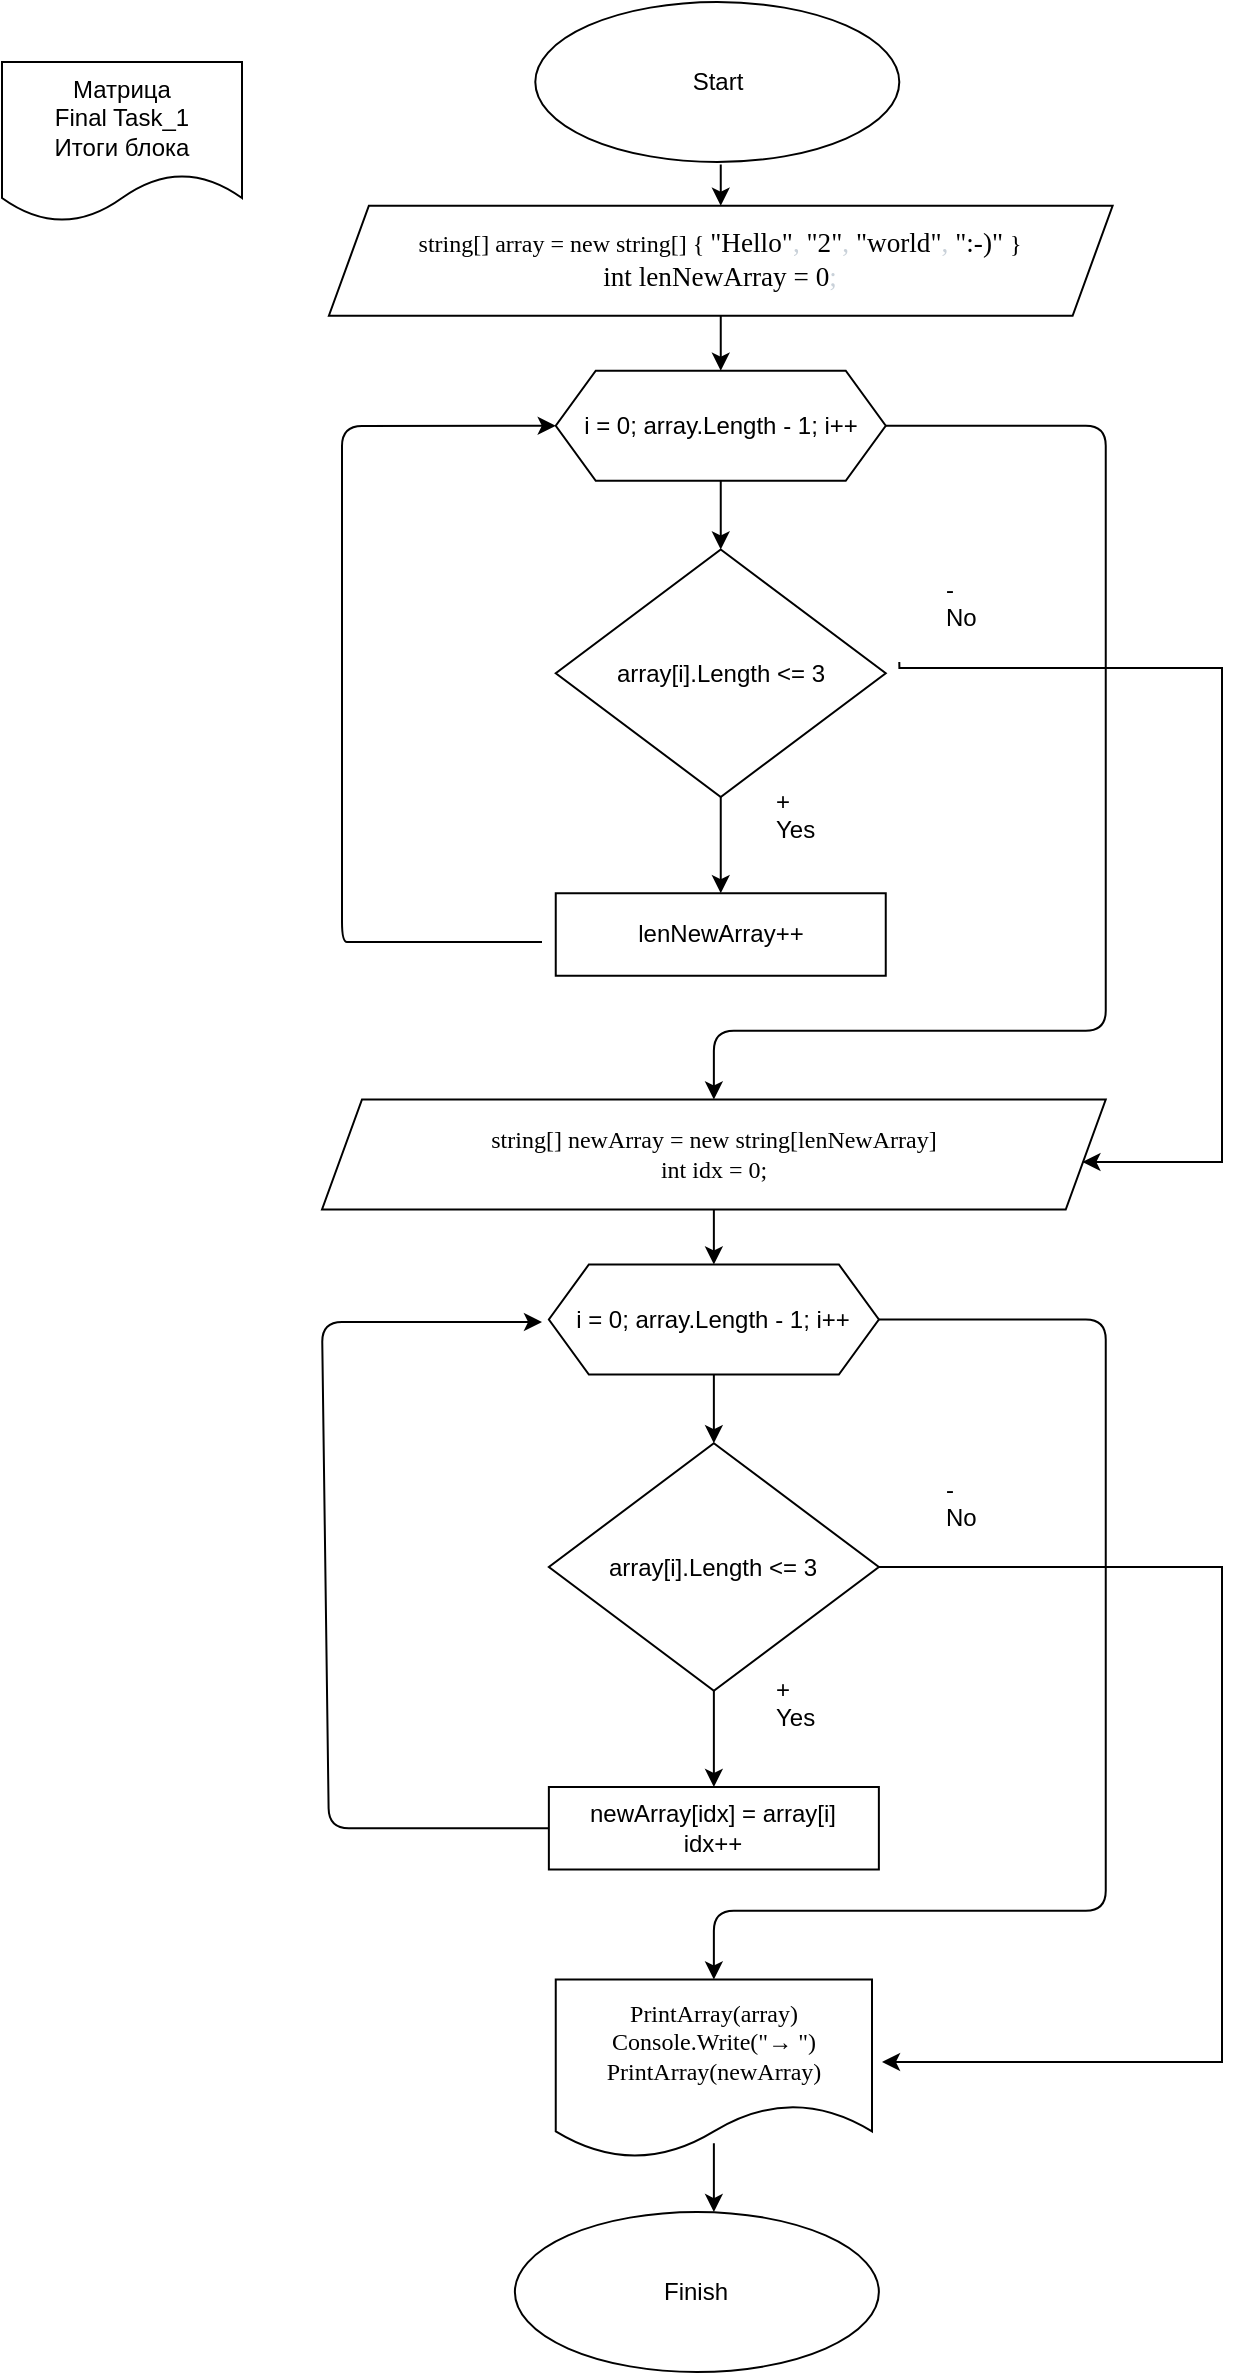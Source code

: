 <mxfile version="20.2.3" type="device"><diagram id="P3vPz6eDhAvXTN__aF68" name="Страница 1"><mxGraphModel dx="2631" dy="1756" grid="1" gridSize="10" guides="1" tooltips="1" connect="1" arrows="1" fold="1" page="1" pageScale="1" pageWidth="827" pageHeight="1169" math="0" shadow="0"><root><mxCell id="0"/><mxCell id="1" parent="0"/><mxCell id="36" value="" style="group" parent="1" vertex="1" connectable="0"><mxGeometry x="-1450" y="10" width="395.31" height="1145" as="geometry"/></mxCell><mxCell id="3" value="string[] array = new string[] {&amp;nbsp;&lt;span class=&quot;pl-s&quot; style=&quot;font-family: , , &amp;#34;sf mono&amp;#34; , &amp;#34;menlo&amp;#34; , &amp;#34;consolas&amp;#34; , &amp;#34;liberation mono&amp;#34; , monospace ; font-size: 13.6px ; box-sizing: border-box&quot;&gt;&lt;span class=&quot;pl-pds&quot; style=&quot;box-sizing: border-box&quot;&gt;&quot;&lt;/span&gt;Hello&lt;span class=&quot;pl-pds&quot; style=&quot;box-sizing: border-box&quot;&gt;&quot;&lt;/span&gt;&lt;/span&gt;&lt;span style=&quot;color: rgb(201 , 209 , 217) ; font-family: , , &amp;#34;sf mono&amp;#34; , &amp;#34;menlo&amp;#34; , &amp;#34;consolas&amp;#34; , &amp;#34;liberation mono&amp;#34; , monospace ; font-size: 13.6px&quot;&gt;, &lt;/span&gt;&lt;span class=&quot;pl-s&quot; style=&quot;font-family: , , &amp;#34;sf mono&amp;#34; , &amp;#34;menlo&amp;#34; , &amp;#34;consolas&amp;#34; , &amp;#34;liberation mono&amp;#34; , monospace ; font-size: 13.6px ; box-sizing: border-box&quot;&gt;&lt;span class=&quot;pl-pds&quot; style=&quot;box-sizing: border-box&quot;&gt;&quot;&lt;/span&gt;2&lt;span class=&quot;pl-pds&quot; style=&quot;box-sizing: border-box&quot;&gt;&quot;&lt;/span&gt;&lt;/span&gt;&lt;span style=&quot;color: rgb(201 , 209 , 217) ; font-family: , , &amp;#34;sf mono&amp;#34; , &amp;#34;menlo&amp;#34; , &amp;#34;consolas&amp;#34; , &amp;#34;liberation mono&amp;#34; , monospace ; font-size: 13.6px&quot;&gt;, &lt;/span&gt;&lt;span class=&quot;pl-s&quot; style=&quot;font-family: , , &amp;#34;sf mono&amp;#34; , &amp;#34;menlo&amp;#34; , &amp;#34;consolas&amp;#34; , &amp;#34;liberation mono&amp;#34; , monospace ; font-size: 13.6px ; box-sizing: border-box&quot;&gt;&lt;span class=&quot;pl-pds&quot; style=&quot;box-sizing: border-box&quot;&gt;&quot;&lt;/span&gt;world&lt;span class=&quot;pl-pds&quot; style=&quot;box-sizing: border-box&quot;&gt;&quot;&lt;/span&gt;&lt;/span&gt;&lt;span style=&quot;color: rgb(201 , 209 , 217) ; font-family: , , &amp;#34;sf mono&amp;#34; , &amp;#34;menlo&amp;#34; , &amp;#34;consolas&amp;#34; , &amp;#34;liberation mono&amp;#34; , monospace ; font-size: 13.6px&quot;&gt;, &lt;/span&gt;&lt;span class=&quot;pl-s&quot; style=&quot;font-family: , , &amp;#34;sf mono&amp;#34; , &amp;#34;menlo&amp;#34; , &amp;#34;consolas&amp;#34; , &amp;#34;liberation mono&amp;#34; , monospace ; font-size: 13.6px ; box-sizing: border-box&quot;&gt;&lt;span class=&quot;pl-pds&quot; style=&quot;box-sizing: border-box&quot;&gt;&quot;&lt;/span&gt;:-)&lt;span class=&quot;pl-pds&quot; style=&quot;box-sizing: border-box&quot;&gt;&quot;&amp;nbsp;&lt;/span&gt;&lt;/span&gt;&lt;span&gt;}&lt;br&gt;&lt;/span&gt;&lt;span class=&quot;pl-k&quot; style=&quot;font-family: , , &amp;#34;sf mono&amp;#34; , &amp;#34;menlo&amp;#34; , &amp;#34;consolas&amp;#34; , &amp;#34;liberation mono&amp;#34; , monospace ; font-size: 13.6px ; box-sizing: border-box&quot;&gt;int&lt;/span&gt;&lt;span style=&quot;color: rgb(201 , 209 , 217) ; font-family: , , &amp;#34;sf mono&amp;#34; , &amp;#34;menlo&amp;#34; , &amp;#34;consolas&amp;#34; , &amp;#34;liberation mono&amp;#34; , monospace ; font-size: 13.6px&quot;&gt; &lt;/span&gt;&lt;span class=&quot;pl-en&quot; style=&quot;font-family: , , &amp;#34;sf mono&amp;#34; , &amp;#34;menlo&amp;#34; , &amp;#34;consolas&amp;#34; , &amp;#34;liberation mono&amp;#34; , monospace ; font-size: 13.6px ; box-sizing: border-box&quot;&gt;lenNewArray&lt;/span&gt;&lt;span style=&quot;color: rgb(201 , 209 , 217) ; font-family: , , &amp;#34;sf mono&amp;#34; , &amp;#34;menlo&amp;#34; , &amp;#34;consolas&amp;#34; , &amp;#34;liberation mono&amp;#34; , monospace ; font-size: 13.6px&quot;&gt; &lt;/span&gt;&lt;span class=&quot;pl-k&quot; style=&quot;font-family: , , &amp;#34;sf mono&amp;#34; , &amp;#34;menlo&amp;#34; , &amp;#34;consolas&amp;#34; , &amp;#34;liberation mono&amp;#34; , monospace ; font-size: 13.6px ; box-sizing: border-box&quot;&gt;=&lt;/span&gt;&lt;span style=&quot;color: rgb(201 , 209 , 217) ; font-family: , , &amp;#34;sf mono&amp;#34; , &amp;#34;menlo&amp;#34; , &amp;#34;consolas&amp;#34; , &amp;#34;liberation mono&amp;#34; , monospace ; font-size: 13.6px&quot;&gt; &lt;/span&gt;&lt;span class=&quot;pl-c1&quot; style=&quot;font-family: , , &amp;#34;sf mono&amp;#34; , &amp;#34;menlo&amp;#34; , &amp;#34;consolas&amp;#34; , &amp;#34;liberation mono&amp;#34; , monospace ; font-size: 13.6px ; box-sizing: border-box&quot;&gt;0&lt;/span&gt;&lt;span style=&quot;color: rgb(201 , 209 , 217) ; font-family: , , &amp;#34;sf mono&amp;#34; , &amp;#34;menlo&amp;#34; , &amp;#34;consolas&amp;#34; , &amp;#34;liberation mono&amp;#34; , monospace ; font-size: 13.6px&quot;&gt;;&lt;/span&gt;&lt;span&gt;&lt;br&gt;&lt;/span&gt;" style="shape=parallelogram;perimeter=parallelogramPerimeter;whiteSpace=wrap;html=1;fixedSize=1;fontFamily=Lucida Console;" parent="36" vertex="1"><mxGeometry x="3.437" y="61.875" width="391.873" height="55.0" as="geometry"/></mxCell><mxCell id="9" value="" style="edgeStyle=none;html=1;" parent="36" target="3" edge="1"><mxGeometry relative="1" as="geometry"><mxPoint x="199.374" y="41.25" as="sourcePoint"/></mxGeometry></mxCell><mxCell id="7" value="PrintArray(array) Console.Write(&quot;→ &quot;) PrintArray(newArray)" style="shape=document;whiteSpace=wrap;html=1;boundedLbl=1;fontFamily=Lucida Console;" parent="36" vertex="1"><mxGeometry x="116.874" y="948.75" width="158.124" height="89.375" as="geometry"/></mxCell><mxCell id="10" value="i = 0; array.Length - 1; i++" style="shape=hexagon;perimeter=hexagonPerimeter2;whiteSpace=wrap;html=1;fixedSize=1;" parent="36" vertex="1"><mxGeometry x="116.874" y="144.375" width="164.999" height="55.0" as="geometry"/></mxCell><mxCell id="20" value="" style="edgeStyle=none;html=1;" parent="36" source="3" target="10" edge="1"><mxGeometry relative="1" as="geometry"/></mxCell><mxCell id="13" value="array[i].Length &amp;lt;= 3" style="rhombus;whiteSpace=wrap;html=1;" parent="36" vertex="1"><mxGeometry x="116.874" y="233.75" width="164.999" height="123.75" as="geometry"/></mxCell><mxCell id="14" value="" style="edgeStyle=none;html=1;" parent="36" source="10" target="13" edge="1"><mxGeometry relative="1" as="geometry"/></mxCell><mxCell id="17" value="lenNewArray++" style="whiteSpace=wrap;html=1;" parent="36" vertex="1"><mxGeometry x="116.874" y="405.625" width="164.999" height="41.25" as="geometry"/></mxCell><mxCell id="18" value="" style="edgeStyle=none;html=1;" parent="36" source="13" target="17" edge="1"><mxGeometry relative="1" as="geometry"/></mxCell><mxCell id="34" style="edgeStyle=none;html=1;entryX=0.5;entryY=0;entryDx=0;entryDy=0;" parent="36" source="23" target="7" edge="1"><mxGeometry relative="1" as="geometry"><Array as="points"><mxPoint x="391.873" y="618.75"/><mxPoint x="391.873" y="914.375"/><mxPoint x="195.936" y="914.375"/></Array></mxGeometry></mxCell><mxCell id="23" value="i = 0; array.Length - 1; i++" style="shape=hexagon;perimeter=hexagonPerimeter2;whiteSpace=wrap;html=1;fixedSize=1;" parent="36" vertex="1"><mxGeometry x="113.437" y="591.25" width="164.999" height="55.0" as="geometry"/></mxCell><mxCell id="25" value="array[i].Length &amp;lt;= 3" style="rhombus;whiteSpace=wrap;html=1;" parent="36" vertex="1"><mxGeometry x="113.437" y="680.625" width="164.999" height="123.75" as="geometry"/></mxCell><mxCell id="22" value="" style="edgeStyle=none;html=1;" parent="36" source="23" target="25" edge="1"><mxGeometry relative="1" as="geometry"/></mxCell><mxCell id="27" style="edgeStyle=none;html=1;" parent="36" source="28" edge="1"><mxGeometry relative="1" as="geometry"><mxPoint x="110" y="620" as="targetPoint"/><Array as="points"><mxPoint x="3.437" y="873.125"/><mxPoint y="620"/></Array></mxGeometry></mxCell><mxCell id="28" value="newArray[idx] = array[i]&lt;br&gt;idx++" style="whiteSpace=wrap;html=1;" parent="36" vertex="1"><mxGeometry x="113.437" y="852.5" width="164.999" height="41.25" as="geometry"/></mxCell><mxCell id="30" value="" style="edgeStyle=none;html=1;entryX=0.5;entryY=0;entryDx=0;entryDy=0;exitX=0.5;exitY=1;exitDx=0;exitDy=0;" parent="36" source="25" target="28" edge="1"><mxGeometry relative="1" as="geometry"><mxPoint x="154.687" y="825.0" as="sourcePoint"/><mxPoint x="147.812" y="831.875" as="targetPoint"/></mxGeometry></mxCell><mxCell id="33" value="" style="edgeStyle=none;html=1;" parent="36" source="32" target="23" edge="1"><mxGeometry relative="1" as="geometry"/></mxCell><mxCell id="32" value="&lt;span&gt;string[] newArray = new string[lenNewArray]&lt;br&gt;int idx = 0;&lt;br&gt;&lt;/span&gt;" style="shape=parallelogram;perimeter=parallelogramPerimeter;whiteSpace=wrap;html=1;fixedSize=1;fontFamily=Lucida Console;" parent="36" vertex="1"><mxGeometry y="508.75" width="391.873" height="55.0" as="geometry"/></mxCell><mxCell id="31" style="edgeStyle=none;html=1;entryX=0.5;entryY=0;entryDx=0;entryDy=0;" parent="36" source="10" target="32" edge="1"><mxGeometry relative="1" as="geometry"><mxPoint x="89.374" y="488.125" as="targetPoint"/><Array as="points"><mxPoint x="391.873" y="171.875"/><mxPoint x="391.873" y="474.375"/><mxPoint x="195.936" y="474.375"/></Array></mxGeometry></mxCell><mxCell id="ap7DOQy4OodFEjSR70lX-39" value="Finish" style="ellipse;whiteSpace=wrap;html=1;" vertex="1" parent="36"><mxGeometry x="96.44" y="1065" width="182" height="80" as="geometry"/></mxCell><mxCell id="ap7DOQy4OodFEjSR70lX-41" value="" style="edgeStyle=none;html=1;" edge="1" parent="36"><mxGeometry relative="1" as="geometry"><mxPoint x="195.94" y="1030.63" as="sourcePoint"/><mxPoint x="195.94" y="1065.005" as="targetPoint"/></mxGeometry></mxCell><mxCell id="ap7DOQy4OodFEjSR70lX-76" value="+&#13;&#10;Yes" style="text;whiteSpace=wrap;html=1;" vertex="1" parent="36"><mxGeometry x="225" y="346" width="50" height="50" as="geometry"/></mxCell><mxCell id="ap7DOQy4OodFEjSR70lX-80" value="+&#13;&#10;Yes" style="text;whiteSpace=wrap;html=1;" vertex="1" parent="36"><mxGeometry x="225" y="790" width="50" height="50" as="geometry"/></mxCell><mxCell id="ap7DOQy4OodFEjSR70lX-36" value="Start" style="ellipse;whiteSpace=wrap;html=1;" vertex="1" parent="36"><mxGeometry x="106.65" y="-40" width="182" height="80" as="geometry"/></mxCell><mxCell id="ap7DOQy4OodFEjSR70lX-83" value="-&#13;&#10;No" style="text;whiteSpace=wrap;html=1;" vertex="1" parent="36"><mxGeometry x="310" y="690" width="50" height="50" as="geometry"/></mxCell><mxCell id="ap7DOQy4OodFEjSR70lX-93" style="edgeStyle=none;html=1;entryX=0;entryY=0.5;entryDx=0;entryDy=0;" edge="1" parent="36" target="10"><mxGeometry relative="1" as="geometry"><mxPoint x="120" y="177" as="targetPoint"/><Array as="points"><mxPoint x="20" y="430"/><mxPoint x="10" y="430"/><mxPoint x="10" y="172"/></Array><mxPoint x="110" y="430" as="sourcePoint"/></mxGeometry></mxCell><mxCell id="ap7DOQy4OodFEjSR70lX-89" value="-&#13;&#10;No" style="text;whiteSpace=wrap;html=1;" vertex="1" parent="36"><mxGeometry x="310" y="240" width="50" height="50" as="geometry"/></mxCell><mxCell id="ap7DOQy4OodFEjSR70lX-42" value="Матрица&lt;br&gt;Final Task_1&lt;br&gt;Итоги блока" style="shape=document;whiteSpace=wrap;html=1;boundedLbl=1;" vertex="1" parent="1"><mxGeometry x="-1610" width="120" height="80" as="geometry"/></mxCell><mxCell id="ap7DOQy4OodFEjSR70lX-81" style="edgeStyle=orthogonalEdgeStyle;rounded=0;orthogonalLoop=1;jettySize=auto;html=1;" edge="1" parent="1" source="25"><mxGeometry relative="1" as="geometry"><mxPoint x="-1170" y="1000" as="targetPoint"/><Array as="points"><mxPoint x="-1000" y="753"/><mxPoint x="-1000" y="1000"/></Array></mxGeometry></mxCell><mxCell id="ap7DOQy4OodFEjSR70lX-94" style="edgeStyle=orthogonalEdgeStyle;rounded=0;orthogonalLoop=1;jettySize=auto;html=1;" edge="1" parent="1"><mxGeometry relative="1" as="geometry"><mxPoint x="-1069.786" y="550" as="targetPoint"/><mxPoint x="-1161.35" y="300" as="sourcePoint"/><Array as="points"><mxPoint x="-1161" y="303"/><mxPoint x="-1000" y="303"/><mxPoint x="-1000" y="550"/></Array></mxGeometry></mxCell></root></mxGraphModel></diagram></mxfile>